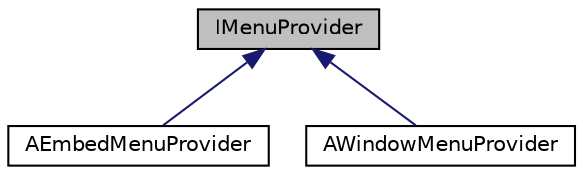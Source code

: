 digraph "IMenuProvider"
{
 // LATEX_PDF_SIZE
  edge [fontname="Helvetica",fontsize="10",labelfontname="Helvetica",labelfontsize="10"];
  node [fontname="Helvetica",fontsize="10",shape=record];
  Node1 [label="IMenuProvider",height=0.2,width=0.4,color="black", fillcolor="grey75", style="filled", fontcolor="black",tooltip=" "];
  Node1 -> Node2 [dir="back",color="midnightblue",fontsize="10",style="solid",fontname="Helvetica"];
  Node2 [label="AEmbedMenuProvider",height=0.2,width=0.4,color="black", fillcolor="white", style="filled",URL="$classAEmbedMenuProvider.html",tooltip=" "];
  Node1 -> Node3 [dir="back",color="midnightblue",fontsize="10",style="solid",fontname="Helvetica"];
  Node3 [label="AWindowMenuProvider",height=0.2,width=0.4,color="black", fillcolor="white", style="filled",URL="$classAWindowMenuProvider.html",tooltip=" "];
}
